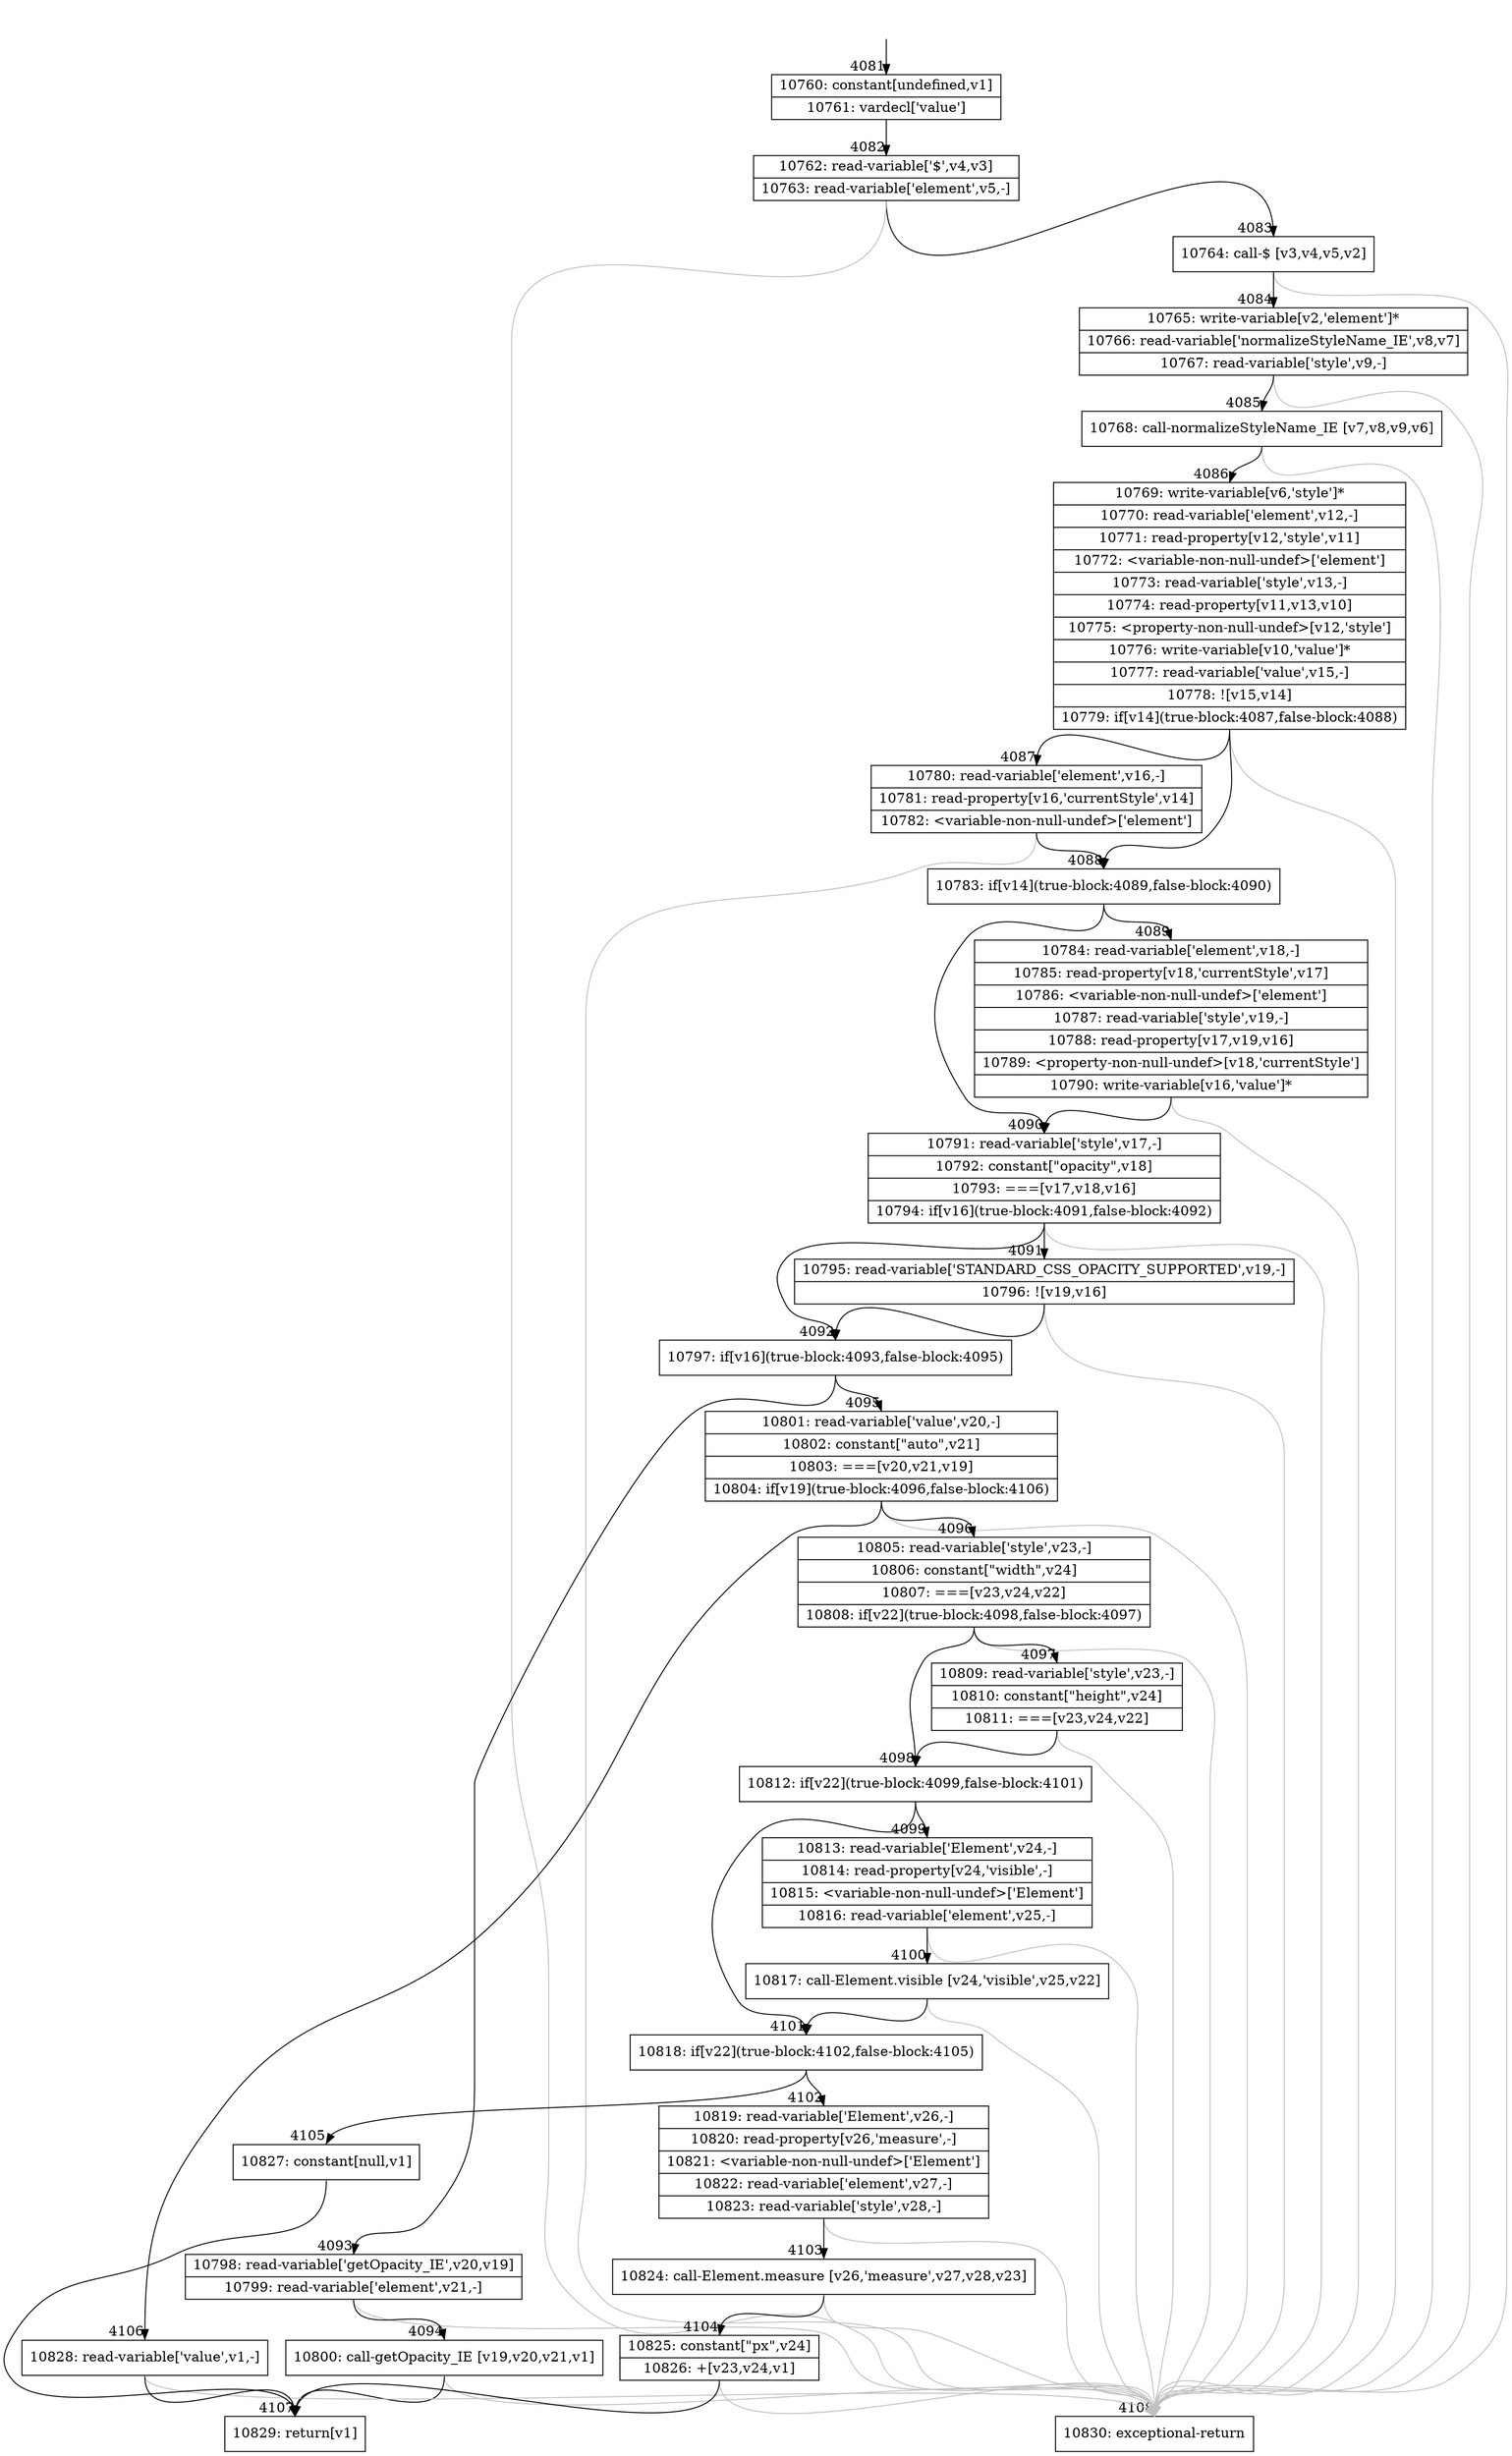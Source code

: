 digraph {
rankdir="TD"
BB_entry344[shape=none,label=""];
BB_entry344 -> BB4081 [tailport=s, headport=n, headlabel="    4081"]
BB4081 [shape=record label="{10760: constant[undefined,v1]|10761: vardecl['value']}" ] 
BB4081 -> BB4082 [tailport=s, headport=n, headlabel="      4082"]
BB4082 [shape=record label="{10762: read-variable['$',v4,v3]|10763: read-variable['element',v5,-]}" ] 
BB4082 -> BB4083 [tailport=s, headport=n, headlabel="      4083"]
BB4082 -> BB4108 [tailport=s, headport=n, color=gray, headlabel="      4108"]
BB4083 [shape=record label="{10764: call-$ [v3,v4,v5,v2]}" ] 
BB4083 -> BB4084 [tailport=s, headport=n, headlabel="      4084"]
BB4083 -> BB4108 [tailport=s, headport=n, color=gray]
BB4084 [shape=record label="{10765: write-variable[v2,'element']*|10766: read-variable['normalizeStyleName_IE',v8,v7]|10767: read-variable['style',v9,-]}" ] 
BB4084 -> BB4085 [tailport=s, headport=n, headlabel="      4085"]
BB4084 -> BB4108 [tailport=s, headport=n, color=gray]
BB4085 [shape=record label="{10768: call-normalizeStyleName_IE [v7,v8,v9,v6]}" ] 
BB4085 -> BB4086 [tailport=s, headport=n, headlabel="      4086"]
BB4085 -> BB4108 [tailport=s, headport=n, color=gray]
BB4086 [shape=record label="{10769: write-variable[v6,'style']*|10770: read-variable['element',v12,-]|10771: read-property[v12,'style',v11]|10772: \<variable-non-null-undef\>['element']|10773: read-variable['style',v13,-]|10774: read-property[v11,v13,v10]|10775: \<property-non-null-undef\>[v12,'style']|10776: write-variable[v10,'value']*|10777: read-variable['value',v15,-]|10778: ![v15,v14]|10779: if[v14](true-block:4087,false-block:4088)}" ] 
BB4086 -> BB4088 [tailport=s, headport=n, headlabel="      4088"]
BB4086 -> BB4087 [tailport=s, headport=n, headlabel="      4087"]
BB4086 -> BB4108 [tailport=s, headport=n, color=gray]
BB4087 [shape=record label="{10780: read-variable['element',v16,-]|10781: read-property[v16,'currentStyle',v14]|10782: \<variable-non-null-undef\>['element']}" ] 
BB4087 -> BB4088 [tailport=s, headport=n]
BB4087 -> BB4108 [tailport=s, headport=n, color=gray]
BB4088 [shape=record label="{10783: if[v14](true-block:4089,false-block:4090)}" ] 
BB4088 -> BB4089 [tailport=s, headport=n, headlabel="      4089"]
BB4088 -> BB4090 [tailport=s, headport=n, headlabel="      4090"]
BB4089 [shape=record label="{10784: read-variable['element',v18,-]|10785: read-property[v18,'currentStyle',v17]|10786: \<variable-non-null-undef\>['element']|10787: read-variable['style',v19,-]|10788: read-property[v17,v19,v16]|10789: \<property-non-null-undef\>[v18,'currentStyle']|10790: write-variable[v16,'value']*}" ] 
BB4089 -> BB4090 [tailport=s, headport=n]
BB4089 -> BB4108 [tailport=s, headport=n, color=gray]
BB4090 [shape=record label="{10791: read-variable['style',v17,-]|10792: constant[\"opacity\",v18]|10793: ===[v17,v18,v16]|10794: if[v16](true-block:4091,false-block:4092)}" ] 
BB4090 -> BB4092 [tailport=s, headport=n, headlabel="      4092"]
BB4090 -> BB4091 [tailport=s, headport=n, headlabel="      4091"]
BB4090 -> BB4108 [tailport=s, headport=n, color=gray]
BB4091 [shape=record label="{10795: read-variable['STANDARD_CSS_OPACITY_SUPPORTED',v19,-]|10796: ![v19,v16]}" ] 
BB4091 -> BB4092 [tailport=s, headport=n]
BB4091 -> BB4108 [tailport=s, headport=n, color=gray]
BB4092 [shape=record label="{10797: if[v16](true-block:4093,false-block:4095)}" ] 
BB4092 -> BB4093 [tailport=s, headport=n, headlabel="      4093"]
BB4092 -> BB4095 [tailport=s, headport=n, headlabel="      4095"]
BB4093 [shape=record label="{10798: read-variable['getOpacity_IE',v20,v19]|10799: read-variable['element',v21,-]}" ] 
BB4093 -> BB4094 [tailport=s, headport=n, headlabel="      4094"]
BB4093 -> BB4108 [tailport=s, headport=n, color=gray]
BB4094 [shape=record label="{10800: call-getOpacity_IE [v19,v20,v21,v1]}" ] 
BB4094 -> BB4107 [tailport=s, headport=n, headlabel="      4107"]
BB4094 -> BB4108 [tailport=s, headport=n, color=gray]
BB4095 [shape=record label="{10801: read-variable['value',v20,-]|10802: constant[\"auto\",v21]|10803: ===[v20,v21,v19]|10804: if[v19](true-block:4096,false-block:4106)}" ] 
BB4095 -> BB4096 [tailport=s, headport=n, headlabel="      4096"]
BB4095 -> BB4106 [tailport=s, headport=n, headlabel="      4106"]
BB4095 -> BB4108 [tailport=s, headport=n, color=gray]
BB4096 [shape=record label="{10805: read-variable['style',v23,-]|10806: constant[\"width\",v24]|10807: ===[v23,v24,v22]|10808: if[v22](true-block:4098,false-block:4097)}" ] 
BB4096 -> BB4098 [tailport=s, headport=n, headlabel="      4098"]
BB4096 -> BB4097 [tailport=s, headport=n, headlabel="      4097"]
BB4096 -> BB4108 [tailport=s, headport=n, color=gray]
BB4097 [shape=record label="{10809: read-variable['style',v23,-]|10810: constant[\"height\",v24]|10811: ===[v23,v24,v22]}" ] 
BB4097 -> BB4098 [tailport=s, headport=n]
BB4097 -> BB4108 [tailport=s, headport=n, color=gray]
BB4098 [shape=record label="{10812: if[v22](true-block:4099,false-block:4101)}" ] 
BB4098 -> BB4101 [tailport=s, headport=n, headlabel="      4101"]
BB4098 -> BB4099 [tailport=s, headport=n, headlabel="      4099"]
BB4099 [shape=record label="{10813: read-variable['Element',v24,-]|10814: read-property[v24,'visible',-]|10815: \<variable-non-null-undef\>['Element']|10816: read-variable['element',v25,-]}" ] 
BB4099 -> BB4100 [tailport=s, headport=n, headlabel="      4100"]
BB4099 -> BB4108 [tailport=s, headport=n, color=gray]
BB4100 [shape=record label="{10817: call-Element.visible [v24,'visible',v25,v22]}" ] 
BB4100 -> BB4101 [tailport=s, headport=n]
BB4100 -> BB4108 [tailport=s, headport=n, color=gray]
BB4101 [shape=record label="{10818: if[v22](true-block:4102,false-block:4105)}" ] 
BB4101 -> BB4102 [tailport=s, headport=n, headlabel="      4102"]
BB4101 -> BB4105 [tailport=s, headport=n, headlabel="      4105"]
BB4102 [shape=record label="{10819: read-variable['Element',v26,-]|10820: read-property[v26,'measure',-]|10821: \<variable-non-null-undef\>['Element']|10822: read-variable['element',v27,-]|10823: read-variable['style',v28,-]}" ] 
BB4102 -> BB4103 [tailport=s, headport=n, headlabel="      4103"]
BB4102 -> BB4108 [tailport=s, headport=n, color=gray]
BB4103 [shape=record label="{10824: call-Element.measure [v26,'measure',v27,v28,v23]}" ] 
BB4103 -> BB4104 [tailport=s, headport=n, headlabel="      4104"]
BB4103 -> BB4108 [tailport=s, headport=n, color=gray]
BB4104 [shape=record label="{10825: constant[\"px\",v24]|10826: +[v23,v24,v1]}" ] 
BB4104 -> BB4107 [tailport=s, headport=n]
BB4104 -> BB4108 [tailport=s, headport=n, color=gray]
BB4105 [shape=record label="{10827: constant[null,v1]}" ] 
BB4105 -> BB4107 [tailport=s, headport=n]
BB4106 [shape=record label="{10828: read-variable['value',v1,-]}" ] 
BB4106 -> BB4107 [tailport=s, headport=n]
BB4106 -> BB4108 [tailport=s, headport=n, color=gray]
BB4107 [shape=record label="{10829: return[v1]}" ] 
BB4108 [shape=record label="{10830: exceptional-return}" ] 
//#$~ 3136
}
